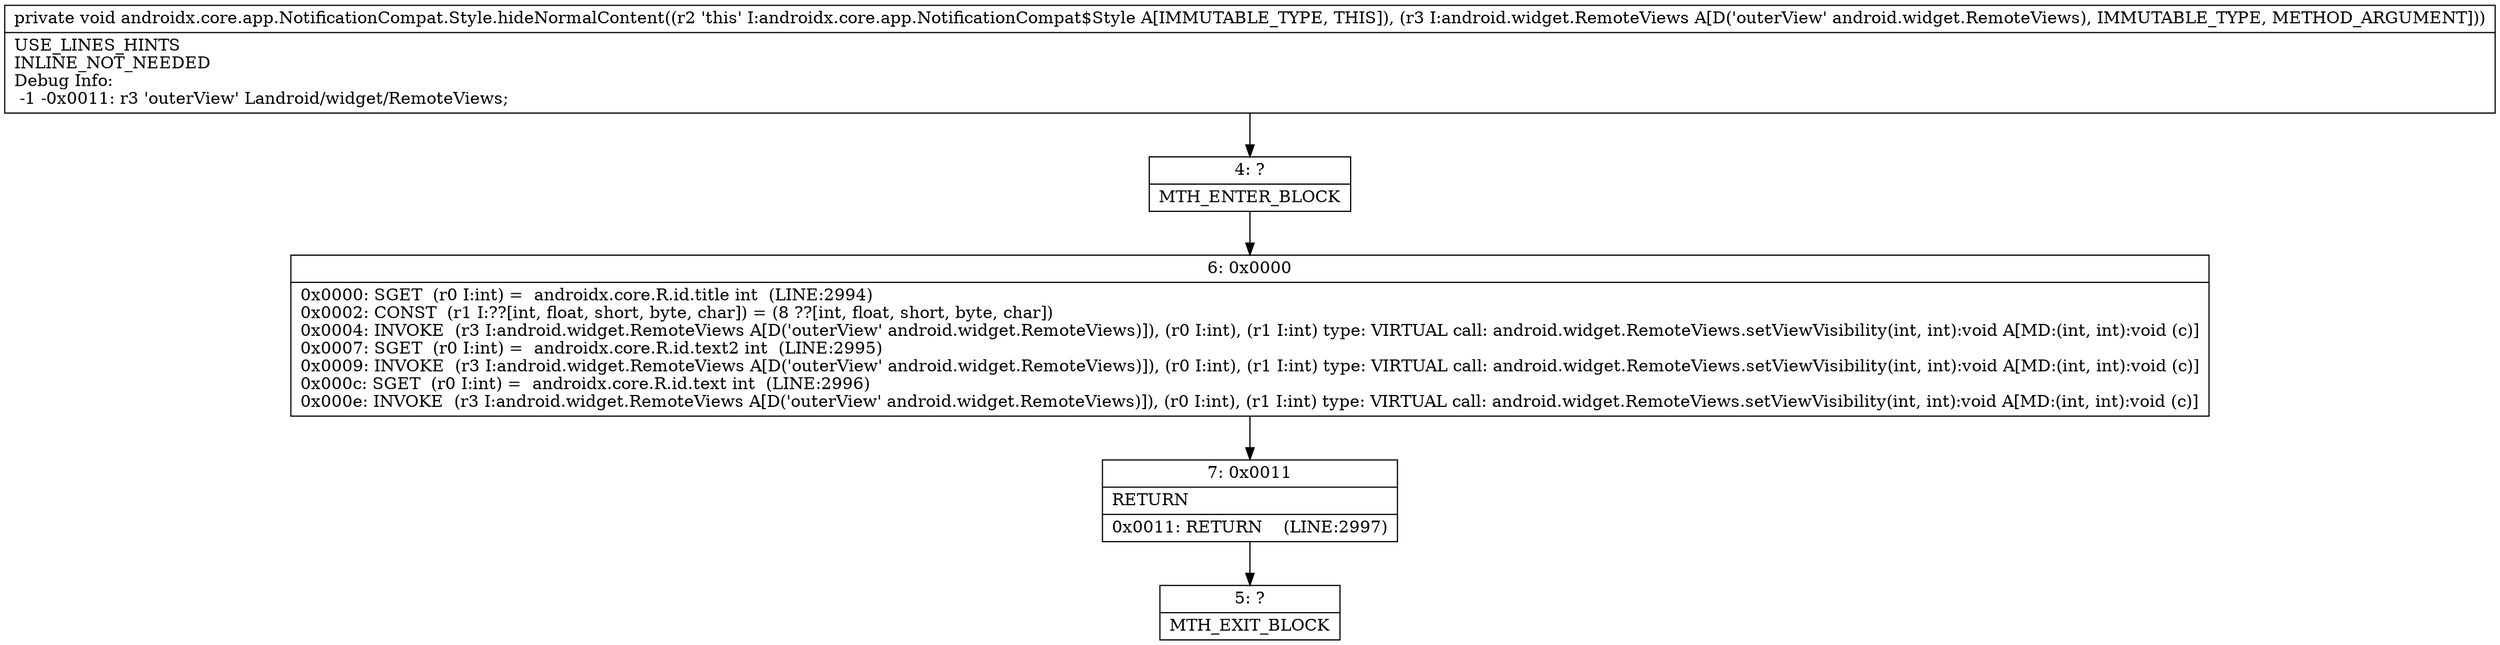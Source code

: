 digraph "CFG forandroidx.core.app.NotificationCompat.Style.hideNormalContent(Landroid\/widget\/RemoteViews;)V" {
Node_4 [shape=record,label="{4\:\ ?|MTH_ENTER_BLOCK\l}"];
Node_6 [shape=record,label="{6\:\ 0x0000|0x0000: SGET  (r0 I:int) =  androidx.core.R.id.title int  (LINE:2994)\l0x0002: CONST  (r1 I:??[int, float, short, byte, char]) = (8 ??[int, float, short, byte, char]) \l0x0004: INVOKE  (r3 I:android.widget.RemoteViews A[D('outerView' android.widget.RemoteViews)]), (r0 I:int), (r1 I:int) type: VIRTUAL call: android.widget.RemoteViews.setViewVisibility(int, int):void A[MD:(int, int):void (c)]\l0x0007: SGET  (r0 I:int) =  androidx.core.R.id.text2 int  (LINE:2995)\l0x0009: INVOKE  (r3 I:android.widget.RemoteViews A[D('outerView' android.widget.RemoteViews)]), (r0 I:int), (r1 I:int) type: VIRTUAL call: android.widget.RemoteViews.setViewVisibility(int, int):void A[MD:(int, int):void (c)]\l0x000c: SGET  (r0 I:int) =  androidx.core.R.id.text int  (LINE:2996)\l0x000e: INVOKE  (r3 I:android.widget.RemoteViews A[D('outerView' android.widget.RemoteViews)]), (r0 I:int), (r1 I:int) type: VIRTUAL call: android.widget.RemoteViews.setViewVisibility(int, int):void A[MD:(int, int):void (c)]\l}"];
Node_7 [shape=record,label="{7\:\ 0x0011|RETURN\l|0x0011: RETURN    (LINE:2997)\l}"];
Node_5 [shape=record,label="{5\:\ ?|MTH_EXIT_BLOCK\l}"];
MethodNode[shape=record,label="{private void androidx.core.app.NotificationCompat.Style.hideNormalContent((r2 'this' I:androidx.core.app.NotificationCompat$Style A[IMMUTABLE_TYPE, THIS]), (r3 I:android.widget.RemoteViews A[D('outerView' android.widget.RemoteViews), IMMUTABLE_TYPE, METHOD_ARGUMENT]))  | USE_LINES_HINTS\lINLINE_NOT_NEEDED\lDebug Info:\l  \-1 \-0x0011: r3 'outerView' Landroid\/widget\/RemoteViews;\l}"];
MethodNode -> Node_4;Node_4 -> Node_6;
Node_6 -> Node_7;
Node_7 -> Node_5;
}

